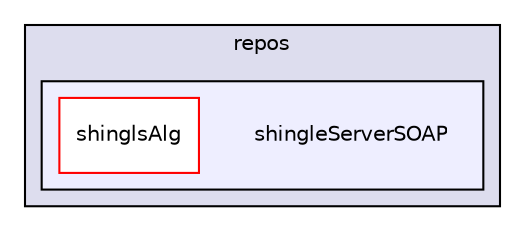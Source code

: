 digraph "C:/progging/repos/shingleServerSOAP" {
  compound=true
  node [ fontsize="10", fontname="Helvetica"];
  edge [ labelfontsize="10", labelfontname="Helvetica"];
  subgraph clusterdir_58dc6d14803eff90a6f4c83e8bd8ebc2 {
    graph [ bgcolor="#ddddee", pencolor="black", label="repos" fontname="Helvetica", fontsize="10", URL="dir_58dc6d14803eff90a6f4c83e8bd8ebc2.html"]
  subgraph clusterdir_6a0046b6fbb35a4a79300c65df018710 {
    graph [ bgcolor="#eeeeff", pencolor="black", label="" URL="dir_6a0046b6fbb35a4a79300c65df018710.html"];
    dir_6a0046b6fbb35a4a79300c65df018710 [shape=plaintext label="shingleServerSOAP"];
    dir_0734977073ea64b9100ac080f4b52be8 [shape=box label="shinglsAlg" color="red" fillcolor="white" style="filled" URL="dir_0734977073ea64b9100ac080f4b52be8.html"];
  }
  }
}
